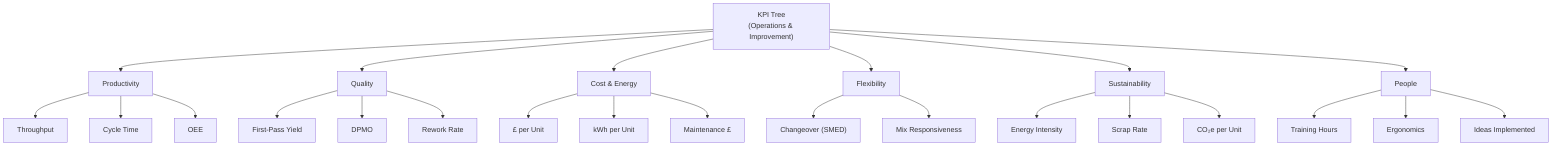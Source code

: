 flowchart TB
  %% Root
  R["KPI Tree<br/>(Operations &amp; Improvement)"]

  %% First-level families
  R --> P["Productivity"]
  R --> Q["Quality"]
  R --> C["Cost &amp; Energy"]
  R --> F["Flexibility"]
  R --> S["Sustainability"]
  R --> H["People"]

  %% Productivity
  P --> P1["Throughput"]
  P --> P2["Cycle Time"]
  P --> P3["OEE"]

  %% Quality
  Q --> Q1["First-Pass Yield"]
  Q --> Q2["DPMO"]
  Q --> Q3["Rework Rate"]

  %% Cost & Energy
  C --> C1["£ per Unit"]
  C --> C2["kWh per Unit"]
  C --> C3["Maintenance £"]

  %% Flexibility
  F --> F1["Changeover (SMED)"]
  F --> F2["Mix Responsiveness"]

  %% Sustainability
  S --> S1["Energy Intensity"]
  S --> S2["Scrap Rate"]
  S --> S3["CO₂e per Unit"]

  %% People
  H --> H1["Training Hours"]
  H --> H2["Ergonomics"]
  H --> H3["Ideas Implemented"]